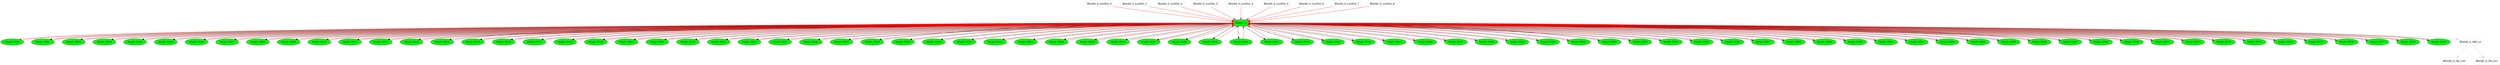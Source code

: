 digraph G {
graph [root="Demo",rankdir   = TB, nodesep           = 0.6, mindist     = 1.0, ranksep = 1.0, overlap = false]
node [style     = "filled", fillcolor = "white", color = "black"]
Block0_0[cpu="0", flags="0x0010a107", type="block", tperiod="100000000", pattern="AltDest0080", patentry="true", patexit="true", beamproc="undefined", bpentry="false", bpexit="false", qlo="true", qhi="false", qil="false", shape     = "rectangle", fillcolor = "green", penwidth=2, color = "darkorange3", penwidth=2, color = "purple"];
Msg0_0000[cpu="0", flags="0x00000102", type="tmsg", toffs="0", pattern="AltDest0080", patentry="false", patexit="false", beamproc="undefined", bpentry="false", bpexit="false", fid="1", gid="0", evtno="0", beamin="0", bpcstart="0", sid="0", bpid="0", reqnobeam="0", vacc="0", id="0x1000000000000000", par="0x0000000000000000", tef="0", shape     = "oval", fillcolor = "green"];
Msg0_0001[cpu="0", flags="0x00000102", type="tmsg", toffs="1250000", pattern="AltDest0080", patentry="false", patexit="false", beamproc="undefined", bpentry="false", bpexit="false", fid="1", gid="0", evtno="1", beamin="0", bpcstart="0", sid="0", bpid="0", reqnobeam="0", vacc="0", id="0x1000001000000000", par="0x0000000000000001", tef="0", shape     = "oval", fillcolor = "green"];
Msg0_0002[cpu="0", flags="0x00000102", type="tmsg", toffs="2500000", pattern="AltDest0080", patentry="false", patexit="false", beamproc="undefined", bpentry="false", bpexit="false", fid="1", gid="0", evtno="2", beamin="0", bpcstart="0", sid="0", bpid="0", reqnobeam="0", vacc="0", id="0x1000002000000000", par="0x0000000000000002", tef="0", shape     = "oval", fillcolor = "green"];
Msg0_0003[cpu="0", flags="0x00000102", type="tmsg", toffs="3750000", pattern="AltDest0080", patentry="false", patexit="false", beamproc="undefined", bpentry="false", bpexit="false", fid="1", gid="0", evtno="3", beamin="0", bpcstart="0", sid="0", bpid="0", reqnobeam="0", vacc="0", id="0x1000003000000000", par="0x0000000000000003", tef="0", shape     = "oval", fillcolor = "green"];
Msg0_0004[cpu="0", flags="0x00000102", type="tmsg", toffs="5000000", pattern="AltDest0080", patentry="false", patexit="false", beamproc="undefined", bpentry="false", bpexit="false", fid="1", gid="0", evtno="4", beamin="0", bpcstart="0", sid="0", bpid="0", reqnobeam="0", vacc="0", id="0x1000004000000000", par="0x0000000000000004", tef="0", shape     = "oval", fillcolor = "green"];
Msg0_0005[cpu="0", flags="0x00000102", type="tmsg", toffs="6250000", pattern="AltDest0080", patentry="false", patexit="false", beamproc="undefined", bpentry="false", bpexit="false", fid="1", gid="0", evtno="5", beamin="0", bpcstart="0", sid="0", bpid="0", reqnobeam="0", vacc="0", id="0x1000005000000000", par="0x0000000000000005", tef="0", shape     = "oval", fillcolor = "green"];
Msg0_0006[cpu="0", flags="0x00000102", type="tmsg", toffs="7500000", pattern="AltDest0080", patentry="false", patexit="false", beamproc="undefined", bpentry="false", bpexit="false", fid="1", gid="0", evtno="6", beamin="0", bpcstart="0", sid="0", bpid="0", reqnobeam="0", vacc="0", id="0x1000006000000000", par="0x0000000000000006", tef="0", shape     = "oval", fillcolor = "green"];
Msg0_0007[cpu="0", flags="0x00000102", type="tmsg", toffs="8750000", pattern="AltDest0080", patentry="false", patexit="false", beamproc="undefined", bpentry="false", bpexit="false", fid="1", gid="0", evtno="7", beamin="0", bpcstart="0", sid="0", bpid="0", reqnobeam="0", vacc="0", id="0x1000007000000000", par="0x0000000000000007", tef="0", shape     = "oval", fillcolor = "green"];
Msg0_0008[cpu="0", flags="0x00000102", type="tmsg", toffs="10000000", pattern="AltDest0080", patentry="false", patexit="false", beamproc="undefined", bpentry="false", bpexit="false", fid="1", gid="0", evtno="8", beamin="0", bpcstart="0", sid="0", bpid="0", reqnobeam="0", vacc="0", id="0x1000008000000000", par="0x0000000000000008", tef="0", shape     = "oval", fillcolor = "green"];
Msg0_0009[cpu="0", flags="0x00000102", type="tmsg", toffs="11250000", pattern="AltDest0080", patentry="false", patexit="false", beamproc="undefined", bpentry="false", bpexit="false", fid="1", gid="0", evtno="9", beamin="0", bpcstart="0", sid="0", bpid="0", reqnobeam="0", vacc="0", id="0x1000009000000000", par="0x0000000000000009", tef="0", shape     = "oval", fillcolor = "green"];
Msg0_0010[cpu="0", flags="0x00000102", type="tmsg", toffs="12500000", pattern="AltDest0080", patentry="false", patexit="false", beamproc="undefined", bpentry="false", bpexit="false", fid="1", gid="0", evtno="10", beamin="0", bpcstart="0", sid="0", bpid="0", reqnobeam="0", vacc="0", id="0x100000a000000000", par="0x000000000000000a", tef="0", shape     = "oval", fillcolor = "green"];
Msg0_0011[cpu="0", flags="0x00000102", type="tmsg", toffs="13750000", pattern="AltDest0080", patentry="false", patexit="false", beamproc="undefined", bpentry="false", bpexit="false", fid="1", gid="0", evtno="11", beamin="0", bpcstart="0", sid="0", bpid="0", reqnobeam="0", vacc="0", id="0x100000b000000000", par="0x000000000000000b", tef="0", shape     = "oval", fillcolor = "green"];
Msg0_0012[cpu="0", flags="0x00000102", type="tmsg", toffs="15000000", pattern="AltDest0080", patentry="false", patexit="false", beamproc="undefined", bpentry="false", bpexit="false", fid="1", gid="0", evtno="12", beamin="0", bpcstart="0", sid="0", bpid="0", reqnobeam="0", vacc="0", id="0x100000c000000000", par="0x000000000000000c", tef="0", shape     = "oval", fillcolor = "green"];
Msg0_0013[cpu="0", flags="0x00000102", type="tmsg", toffs="16250000", pattern="AltDest0080", patentry="false", patexit="false", beamproc="undefined", bpentry="false", bpexit="false", fid="1", gid="0", evtno="13", beamin="0", bpcstart="0", sid="0", bpid="0", reqnobeam="0", vacc="0", id="0x100000d000000000", par="0x000000000000000d", tef="0", shape     = "oval", fillcolor = "green"];
Msg0_0014[cpu="0", flags="0x00000102", type="tmsg", toffs="17500000", pattern="AltDest0080", patentry="false", patexit="false", beamproc="undefined", bpentry="false", bpexit="false", fid="1", gid="0", evtno="14", beamin="0", bpcstart="0", sid="0", bpid="0", reqnobeam="0", vacc="0", id="0x100000e000000000", par="0x000000000000000e", tef="0", shape     = "oval", fillcolor = "green"];
Msg0_0015[cpu="0", flags="0x00000102", type="tmsg", toffs="18750000", pattern="AltDest0080", patentry="false", patexit="false", beamproc="undefined", bpentry="false", bpexit="false", fid="1", gid="0", evtno="15", beamin="0", bpcstart="0", sid="0", bpid="0", reqnobeam="0", vacc="0", id="0x100000f000000000", par="0x000000000000000f", tef="0", shape     = "oval", fillcolor = "green"];
Msg0_0016[cpu="0", flags="0x00000102", type="tmsg", toffs="20000000", pattern="AltDest0080", patentry="false", patexit="false", beamproc="undefined", bpentry="false", bpexit="false", fid="1", gid="0", evtno="16", beamin="0", bpcstart="0", sid="0", bpid="0", reqnobeam="0", vacc="0", id="0x1000010000000000", par="0x0000000000000010", tef="0", shape     = "oval", fillcolor = "green"];
Msg0_0017[cpu="0", flags="0x00000102", type="tmsg", toffs="21250000", pattern="AltDest0080", patentry="false", patexit="false", beamproc="undefined", bpentry="false", bpexit="false", fid="1", gid="0", evtno="17", beamin="0", bpcstart="0", sid="0", bpid="0", reqnobeam="0", vacc="0", id="0x1000011000000000", par="0x0000000000000011", tef="0", shape     = "oval", fillcolor = "green"];
Msg0_0018[cpu="0", flags="0x00000102", type="tmsg", toffs="22500000", pattern="AltDest0080", patentry="false", patexit="false", beamproc="undefined", bpentry="false", bpexit="false", fid="1", gid="0", evtno="18", beamin="0", bpcstart="0", sid="0", bpid="0", reqnobeam="0", vacc="0", id="0x1000012000000000", par="0x0000000000000012", tef="0", shape     = "oval", fillcolor = "green"];
Msg0_0019[cpu="0", flags="0x00000102", type="tmsg", toffs="23750000", pattern="AltDest0080", patentry="false", patexit="false", beamproc="undefined", bpentry="false", bpexit="false", fid="1", gid="0", evtno="19", beamin="0", bpcstart="0", sid="0", bpid="0", reqnobeam="0", vacc="0", id="0x1000013000000000", par="0x0000000000000013", tef="0", shape     = "oval", fillcolor = "green"];
Msg0_0020[cpu="0", flags="0x00000102", type="tmsg", toffs="25000000", pattern="AltDest0080", patentry="false", patexit="false", beamproc="undefined", bpentry="false", bpexit="false", fid="1", gid="0", evtno="20", beamin="0", bpcstart="0", sid="0", bpid="0", reqnobeam="0", vacc="0", id="0x1000014000000000", par="0x0000000000000014", tef="0", shape     = "oval", fillcolor = "green"];
Msg0_0021[cpu="0", flags="0x00000102", type="tmsg", toffs="26250000", pattern="AltDest0080", patentry="false", patexit="false", beamproc="undefined", bpentry="false", bpexit="false", fid="1", gid="0", evtno="21", beamin="0", bpcstart="0", sid="0", bpid="0", reqnobeam="0", vacc="0", id="0x1000015000000000", par="0x0000000000000015", tef="0", shape     = "oval", fillcolor = "green"];
Msg0_0022[cpu="0", flags="0x00000102", type="tmsg", toffs="27500000", pattern="AltDest0080", patentry="false", patexit="false", beamproc="undefined", bpentry="false", bpexit="false", fid="1", gid="0", evtno="22", beamin="0", bpcstart="0", sid="0", bpid="0", reqnobeam="0", vacc="0", id="0x1000016000000000", par="0x0000000000000016", tef="0", shape     = "oval", fillcolor = "green"];
Msg0_0023[cpu="0", flags="0x00000102", type="tmsg", toffs="28750000", pattern="AltDest0080", patentry="false", patexit="false", beamproc="undefined", bpentry="false", bpexit="false", fid="1", gid="0", evtno="23", beamin="0", bpcstart="0", sid="0", bpid="0", reqnobeam="0", vacc="0", id="0x1000017000000000", par="0x0000000000000017", tef="0", shape     = "oval", fillcolor = "green"];
Msg0_0024[cpu="0", flags="0x00000102", type="tmsg", toffs="30000000", pattern="AltDest0080", patentry="false", patexit="false", beamproc="undefined", bpentry="false", bpexit="false", fid="1", gid="0", evtno="24", beamin="0", bpcstart="0", sid="0", bpid="0", reqnobeam="0", vacc="0", id="0x1000018000000000", par="0x0000000000000018", tef="0", shape     = "oval", fillcolor = "green"];
Msg0_0025[cpu="0", flags="0x00000102", type="tmsg", toffs="31250000", pattern="AltDest0080", patentry="false", patexit="false", beamproc="undefined", bpentry="false", bpexit="false", fid="1", gid="0", evtno="25", beamin="0", bpcstart="0", sid="0", bpid="0", reqnobeam="0", vacc="0", id="0x1000019000000000", par="0x0000000000000019", tef="0", shape     = "oval", fillcolor = "green"];
Msg0_0026[cpu="0", flags="0x00000102", type="tmsg", toffs="32500000", pattern="AltDest0080", patentry="false", patexit="false", beamproc="undefined", bpentry="false", bpexit="false", fid="1", gid="0", evtno="26", beamin="0", bpcstart="0", sid="0", bpid="0", reqnobeam="0", vacc="0", id="0x100001a000000000", par="0x000000000000001a", tef="0", shape     = "oval", fillcolor = "green"];
Msg0_0027[cpu="0", flags="0x00000102", type="tmsg", toffs="33750000", pattern="AltDest0080", patentry="false", patexit="false", beamproc="undefined", bpentry="false", bpexit="false", fid="1", gid="0", evtno="27", beamin="0", bpcstart="0", sid="0", bpid="0", reqnobeam="0", vacc="0", id="0x100001b000000000", par="0x000000000000001b", tef="0", shape     = "oval", fillcolor = "green"];
Msg0_0028[cpu="0", flags="0x00000102", type="tmsg", toffs="35000000", pattern="AltDest0080", patentry="false", patexit="false", beamproc="undefined", bpentry="false", bpexit="false", fid="1", gid="0", evtno="28", beamin="0", bpcstart="0", sid="0", bpid="0", reqnobeam="0", vacc="0", id="0x100001c000000000", par="0x000000000000001c", tef="0", shape     = "oval", fillcolor = "green"];
Msg0_0029[cpu="0", flags="0x00000102", type="tmsg", toffs="36250000", pattern="AltDest0080", patentry="false", patexit="false", beamproc="undefined", bpentry="false", bpexit="false", fid="1", gid="0", evtno="29", beamin="0", bpcstart="0", sid="0", bpid="0", reqnobeam="0", vacc="0", id="0x100001d000000000", par="0x000000000000001d", tef="0", shape     = "oval", fillcolor = "green"];
Msg0_0030[cpu="0", flags="0x00000102", type="tmsg", toffs="37500000", pattern="AltDest0080", patentry="false", patexit="false", beamproc="undefined", bpentry="false", bpexit="false", fid="1", gid="0", evtno="30", beamin="0", bpcstart="0", sid="0", bpid="0", reqnobeam="0", vacc="0", id="0x100001e000000000", par="0x000000000000001e", tef="0", shape     = "oval", fillcolor = "green"];
Msg0_0031[cpu="0", flags="0x00000102", type="tmsg", toffs="38750000", pattern="AltDest0080", patentry="false", patexit="false", beamproc="undefined", bpentry="false", bpexit="false", fid="1", gid="0", evtno="31", beamin="0", bpcstart="0", sid="0", bpid="0", reqnobeam="0", vacc="0", id="0x100001f000000000", par="0x000000000000001f", tef="0", shape     = "oval", fillcolor = "green"];
Msg0_0032[cpu="0", flags="0x00000102", type="tmsg", toffs="40000000", pattern="AltDest0080", patentry="false", patexit="false", beamproc="undefined", bpentry="false", bpexit="false", fid="1", gid="0", evtno="32", beamin="0", bpcstart="0", sid="0", bpid="0", reqnobeam="0", vacc="0", id="0x1000020000000000", par="0x0000000000000020", tef="0", shape     = "oval", fillcolor = "green"];
Msg0_0033[cpu="0", flags="0x00000102", type="tmsg", toffs="41250000", pattern="AltDest0080", patentry="false", patexit="false", beamproc="undefined", bpentry="false", bpexit="false", fid="1", gid="0", evtno="33", beamin="0", bpcstart="0", sid="0", bpid="0", reqnobeam="0", vacc="0", id="0x1000021000000000", par="0x0000000000000021", tef="0", shape     = "oval", fillcolor = "green"];
Msg0_0034[cpu="0", flags="0x00000102", type="tmsg", toffs="42500000", pattern="AltDest0080", patentry="false", patexit="false", beamproc="undefined", bpentry="false", bpexit="false", fid="1", gid="0", evtno="34", beamin="0", bpcstart="0", sid="0", bpid="0", reqnobeam="0", vacc="0", id="0x1000022000000000", par="0x0000000000000022", tef="0", shape     = "oval", fillcolor = "green"];
Msg0_0035[cpu="0", flags="0x00000102", type="tmsg", toffs="43750000", pattern="AltDest0080", patentry="false", patexit="false", beamproc="undefined", bpentry="false", bpexit="false", fid="1", gid="0", evtno="35", beamin="0", bpcstart="0", sid="0", bpid="0", reqnobeam="0", vacc="0", id="0x1000023000000000", par="0x0000000000000023", tef="0", shape     = "oval", fillcolor = "green"];
Msg0_0036[cpu="0", flags="0x00000102", type="tmsg", toffs="45000000", pattern="AltDest0080", patentry="false", patexit="false", beamproc="undefined", bpentry="false", bpexit="false", fid="1", gid="0", evtno="36", beamin="0", bpcstart="0", sid="0", bpid="0", reqnobeam="0", vacc="0", id="0x1000024000000000", par="0x0000000000000024", tef="0", shape     = "oval", fillcolor = "green"];
Msg0_0037[cpu="0", flags="0x00000102", type="tmsg", toffs="46250000", pattern="AltDest0080", patentry="false", patexit="false", beamproc="undefined", bpentry="false", bpexit="false", fid="1", gid="0", evtno="37", beamin="0", bpcstart="0", sid="0", bpid="0", reqnobeam="0", vacc="0", id="0x1000025000000000", par="0x0000000000000025", tef="0", shape     = "oval", fillcolor = "green"];
Msg0_0038[cpu="0", flags="0x00000102", type="tmsg", toffs="47500000", pattern="AltDest0080", patentry="false", patexit="false", beamproc="undefined", bpentry="false", bpexit="false", fid="1", gid="0", evtno="38", beamin="0", bpcstart="0", sid="0", bpid="0", reqnobeam="0", vacc="0", id="0x1000026000000000", par="0x0000000000000026", tef="0", shape     = "oval", fillcolor = "green"];
Msg0_0039[cpu="0", flags="0x00000102", type="tmsg", toffs="48750000", pattern="AltDest0080", patentry="false", patexit="false", beamproc="undefined", bpentry="false", bpexit="false", fid="1", gid="0", evtno="39", beamin="0", bpcstart="0", sid="0", bpid="0", reqnobeam="0", vacc="0", id="0x1000027000000000", par="0x0000000000000027", tef="0", shape     = "oval", fillcolor = "green"];
Msg0_0040[cpu="0", flags="0x00000102", type="tmsg", toffs="50000000", pattern="AltDest0080", patentry="false", patexit="false", beamproc="undefined", bpentry="false", bpexit="false", fid="1", gid="0", evtno="40", beamin="0", bpcstart="0", sid="0", bpid="0", reqnobeam="0", vacc="0", id="0x1000028000000000", par="0x0000000000000028", tef="0", shape     = "oval", fillcolor = "green"];
Msg0_0041[cpu="0", flags="0x00000102", type="tmsg", toffs="51250000", pattern="AltDest0080", patentry="false", patexit="false", beamproc="undefined", bpentry="false", bpexit="false", fid="1", gid="0", evtno="41", beamin="0", bpcstart="0", sid="0", bpid="0", reqnobeam="0", vacc="0", id="0x1000029000000000", par="0x0000000000000029", tef="0", shape     = "oval", fillcolor = "green"];
Msg0_0042[cpu="0", flags="0x00000102", type="tmsg", toffs="52500000", pattern="AltDest0080", patentry="false", patexit="false", beamproc="undefined", bpentry="false", bpexit="false", fid="1", gid="0", evtno="42", beamin="0", bpcstart="0", sid="0", bpid="0", reqnobeam="0", vacc="0", id="0x100002a000000000", par="0x000000000000002a", tef="0", shape     = "oval", fillcolor = "green"];
Msg0_0043[cpu="0", flags="0x00000102", type="tmsg", toffs="53750000", pattern="AltDest0080", patentry="false", patexit="false", beamproc="undefined", bpentry="false", bpexit="false", fid="1", gid="0", evtno="43", beamin="0", bpcstart="0", sid="0", bpid="0", reqnobeam="0", vacc="0", id="0x100002b000000000", par="0x000000000000002b", tef="0", shape     = "oval", fillcolor = "green"];
Msg0_0044[cpu="0", flags="0x00000102", type="tmsg", toffs="55000000", pattern="AltDest0080", patentry="false", patexit="false", beamproc="undefined", bpentry="false", bpexit="false", fid="1", gid="0", evtno="44", beamin="0", bpcstart="0", sid="0", bpid="0", reqnobeam="0", vacc="0", id="0x100002c000000000", par="0x000000000000002c", tef="0", shape     = "oval", fillcolor = "green"];
Msg0_0045[cpu="0", flags="0x00000102", type="tmsg", toffs="56250000", pattern="AltDest0080", patentry="false", patexit="false", beamproc="undefined", bpentry="false", bpexit="false", fid="1", gid="0", evtno="45", beamin="0", bpcstart="0", sid="0", bpid="0", reqnobeam="0", vacc="0", id="0x100002d000000000", par="0x000000000000002d", tef="0", shape     = "oval", fillcolor = "green"];
Msg0_0046[cpu="0", flags="0x00000102", type="tmsg", toffs="57500000", pattern="AltDest0080", patentry="false", patexit="false", beamproc="undefined", bpentry="false", bpexit="false", fid="1", gid="0", evtno="46", beamin="0", bpcstart="0", sid="0", bpid="0", reqnobeam="0", vacc="0", id="0x100002e000000000", par="0x000000000000002e", tef="0", shape     = "oval", fillcolor = "green"];
Msg0_0047[cpu="0", flags="0x00000102", type="tmsg", toffs="58750000", pattern="AltDest0080", patentry="false", patexit="false", beamproc="undefined", bpentry="false", bpexit="false", fid="1", gid="0", evtno="47", beamin="0", bpcstart="0", sid="0", bpid="0", reqnobeam="0", vacc="0", id="0x100002f000000000", par="0x000000000000002f", tef="0", shape     = "oval", fillcolor = "green"];
Msg0_0048[cpu="0", flags="0x00000102", type="tmsg", toffs="60000000", pattern="AltDest0080", patentry="false", patexit="false", beamproc="undefined", bpentry="false", bpexit="false", fid="1", gid="0", evtno="48", beamin="0", bpcstart="0", sid="0", bpid="0", reqnobeam="0", vacc="0", id="0x1000030000000000", par="0x0000000000000030", tef="0", shape     = "oval", fillcolor = "green"];
Msg0_0049[cpu="0", flags="0x00000102", type="tmsg", toffs="61250000", pattern="AltDest0080", patentry="false", patexit="false", beamproc="undefined", bpentry="false", bpexit="false", fid="1", gid="0", evtno="49", beamin="0", bpcstart="0", sid="0", bpid="0", reqnobeam="0", vacc="0", id="0x1000031000000000", par="0x0000000000000031", tef="0", shape     = "oval", fillcolor = "green"];
Msg0_0050[cpu="0", flags="0x00000102", type="tmsg", toffs="62500000", pattern="AltDest0080", patentry="false", patexit="false", beamproc="undefined", bpentry="false", bpexit="false", fid="1", gid="0", evtno="50", beamin="0", bpcstart="0", sid="0", bpid="0", reqnobeam="0", vacc="0", id="0x1000032000000000", par="0x0000000000000032", tef="0", shape     = "oval", fillcolor = "green"];
Msg0_0051[cpu="0", flags="0x00000102", type="tmsg", toffs="63750000", pattern="AltDest0080", patentry="false", patexit="false", beamproc="undefined", bpentry="false", bpexit="false", fid="1", gid="0", evtno="51", beamin="0", bpcstart="0", sid="0", bpid="0", reqnobeam="0", vacc="0", id="0x1000033000000000", par="0x0000000000000033", tef="0", shape     = "oval", fillcolor = "green"];
Msg0_0052[cpu="0", flags="0x00000102", type="tmsg", toffs="65000000", pattern="AltDest0080", patentry="false", patexit="false", beamproc="undefined", bpentry="false", bpexit="false", fid="1", gid="0", evtno="52", beamin="0", bpcstart="0", sid="0", bpid="0", reqnobeam="0", vacc="0", id="0x1000034000000000", par="0x0000000000000034", tef="0", shape     = "oval", fillcolor = "green"];
Msg0_0053[cpu="0", flags="0x00000102", type="tmsg", toffs="66250000", pattern="AltDest0080", patentry="false", patexit="false", beamproc="undefined", bpentry="false", bpexit="false", fid="1", gid="0", evtno="53", beamin="0", bpcstart="0", sid="0", bpid="0", reqnobeam="0", vacc="0", id="0x1000035000000000", par="0x0000000000000035", tef="0", shape     = "oval", fillcolor = "green"];
Msg0_0054[cpu="0", flags="0x00000102", type="tmsg", toffs="67500000", pattern="AltDest0080", patentry="false", patexit="false", beamproc="undefined", bpentry="false", bpexit="false", fid="1", gid="0", evtno="54", beamin="0", bpcstart="0", sid="0", bpid="0", reqnobeam="0", vacc="0", id="0x1000036000000000", par="0x0000000000000036", tef="0", shape     = "oval", fillcolor = "green"];
Msg0_0055[cpu="0", flags="0x00000102", type="tmsg", toffs="68750000", pattern="AltDest0080", patentry="false", patexit="false", beamproc="undefined", bpentry="false", bpexit="false", fid="1", gid="0", evtno="55", beamin="0", bpcstart="0", sid="0", bpid="0", reqnobeam="0", vacc="0", id="0x1000037000000000", par="0x0000000000000037", tef="0", shape     = "oval", fillcolor = "green"];
Msg0_0056[cpu="0", flags="0x00000102", type="tmsg", toffs="70000000", pattern="AltDest0080", patentry="false", patexit="false", beamproc="undefined", bpentry="false", bpexit="false", fid="1", gid="0", evtno="56", beamin="0", bpcstart="0", sid="0", bpid="0", reqnobeam="0", vacc="0", id="0x1000038000000000", par="0x0000000000000038", tef="0", shape     = "oval", fillcolor = "green"];
Msg0_0057[cpu="0", flags="0x00000102", type="tmsg", toffs="71250000", pattern="AltDest0080", patentry="false", patexit="false", beamproc="undefined", bpentry="false", bpexit="false", fid="1", gid="0", evtno="57", beamin="0", bpcstart="0", sid="0", bpid="0", reqnobeam="0", vacc="0", id="0x1000039000000000", par="0x0000000000000039", tef="0", shape     = "oval", fillcolor = "green"];
Msg0_0058[cpu="0", flags="0x00000102", type="tmsg", toffs="72500000", pattern="AltDest0080", patentry="false", patexit="false", beamproc="undefined", bpentry="false", bpexit="false", fid="1", gid="0", evtno="58", beamin="0", bpcstart="0", sid="0", bpid="0", reqnobeam="0", vacc="0", id="0x100003a000000000", par="0x000000000000003a", tef="0", shape     = "oval", fillcolor = "green"];
Msg0_0059[cpu="0", flags="0x00000102", type="tmsg", toffs="73750000", pattern="AltDest0080", patentry="false", patexit="false", beamproc="undefined", bpentry="false", bpexit="false", fid="1", gid="0", evtno="59", beamin="0", bpcstart="0", sid="0", bpid="0", reqnobeam="0", vacc="0", id="0x100003b000000000", par="0x000000000000003b", tef="0", shape     = "oval", fillcolor = "green"];
Msg0_0060[cpu="0", flags="0x00000102", type="tmsg", toffs="75000000", pattern="AltDest0080", patentry="false", patexit="false", beamproc="undefined", bpentry="false", bpexit="false", fid="1", gid="0", evtno="60", beamin="0", bpcstart="0", sid="0", bpid="0", reqnobeam="0", vacc="0", id="0x100003c000000000", par="0x000000000000003c", tef="0", shape     = "oval", fillcolor = "green"];
Msg0_0061[cpu="0", flags="0x00000102", type="tmsg", toffs="76250000", pattern="AltDest0080", patentry="false", patexit="false", beamproc="undefined", bpentry="false", bpexit="false", fid="1", gid="0", evtno="61", beamin="0", bpcstart="0", sid="0", bpid="0", reqnobeam="0", vacc="0", id="0x100003d000000000", par="0x000000000000003d", tef="0", shape     = "oval", fillcolor = "green"];
Msg0_0062[cpu="0", flags="0x00000102", type="tmsg", toffs="77500000", pattern="AltDest0080", patentry="false", patexit="false", beamproc="undefined", bpentry="false", bpexit="false", fid="1", gid="0", evtno="62", beamin="0", bpcstart="0", sid="0", bpid="0", reqnobeam="0", vacc="0", id="0x100003e000000000", par="0x000000000000003e", tef="0", shape     = "oval", fillcolor = "green"];
Msg0_0063[cpu="0", flags="0x00000102", type="tmsg", toffs="78750000", pattern="AltDest0080", patentry="false", patexit="false", beamproc="undefined", bpentry="false", bpexit="false", fid="1", gid="0", evtno="63", beamin="0", bpcstart="0", sid="0", bpid="0", reqnobeam="0", vacc="0", id="0x100003f000000000", par="0x000000000000003f", tef="0", shape     = "oval", fillcolor = "green"];
Msg0_0064[cpu="0", flags="0x00000102", type="tmsg", toffs="80000000", pattern="AltDest0080", patentry="false", patexit="false", beamproc="undefined", bpentry="false", bpexit="false", fid="1", gid="0", evtno="64", beamin="0", bpcstart="0", sid="0", bpid="0", reqnobeam="0", vacc="0", id="0x1000040000000000", par="0x0000000000000040", tef="0", shape     = "oval", fillcolor = "green"];
Msg0_0065[cpu="0", flags="0x00000102", type="tmsg", toffs="81250000", pattern="AltDest0080", patentry="false", patexit="false", beamproc="undefined", bpentry="false", bpexit="false", fid="1", gid="0", evtno="65", beamin="0", bpcstart="0", sid="0", bpid="0", reqnobeam="0", vacc="0", id="0x1000041000000000", par="0x0000000000000041", tef="0", shape     = "oval", fillcolor = "green"];
Msg0_0066[cpu="0", flags="0x00000102", type="tmsg", toffs="82500000", pattern="AltDest0080", patentry="false", patexit="false", beamproc="undefined", bpentry="false", bpexit="false", fid="1", gid="0", evtno="66", beamin="0", bpcstart="0", sid="0", bpid="0", reqnobeam="0", vacc="0", id="0x1000042000000000", par="0x0000000000000042", tef="0", shape     = "oval", fillcolor = "green"];
Msg0_0067[cpu="0", flags="0x00000102", type="tmsg", toffs="83750000", pattern="AltDest0080", patentry="false", patexit="false", beamproc="undefined", bpentry="false", bpexit="false", fid="1", gid="0", evtno="67", beamin="0", bpcstart="0", sid="0", bpid="0", reqnobeam="0", vacc="0", id="0x1000043000000000", par="0x0000000000000043", tef="0", shape     = "oval", fillcolor = "green"];
Msg0_0068[cpu="0", flags="0x00000102", type="tmsg", toffs="85000000", pattern="AltDest0080", patentry="false", patexit="false", beamproc="undefined", bpentry="false", bpexit="false", fid="1", gid="0", evtno="68", beamin="0", bpcstart="0", sid="0", bpid="0", reqnobeam="0", vacc="0", id="0x1000044000000000", par="0x0000000000000044", tef="0", shape     = "oval", fillcolor = "green"];
Msg0_0069[cpu="0", flags="0x00000102", type="tmsg", toffs="86250000", pattern="AltDest0080", patentry="false", patexit="false", beamproc="undefined", bpentry="false", bpexit="false", fid="1", gid="0", evtno="69", beamin="0", bpcstart="0", sid="0", bpid="0", reqnobeam="0", vacc="0", id="0x1000045000000000", par="0x0000000000000045", tef="0", shape     = "oval", fillcolor = "green"];
Msg0_0070[cpu="0", flags="0x00000102", type="tmsg", toffs="87500000", pattern="AltDest0080", patentry="false", patexit="false", beamproc="undefined", bpentry="false", bpexit="false", fid="1", gid="0", evtno="70", beamin="0", bpcstart="0", sid="0", bpid="0", reqnobeam="0", vacc="0", id="0x1000046000000000", par="0x0000000000000046", tef="0", shape     = "oval", fillcolor = "green"];
Msg0_0071[cpu="0", flags="0x00000102", type="tmsg", toffs="88750000", pattern="AltDest0080", patentry="false", patexit="false", beamproc="undefined", bpentry="false", bpexit="false", fid="1", gid="0", evtno="71", beamin="0", bpcstart="0", sid="0", bpid="0", reqnobeam="0", vacc="0", id="0x1000047000000000", par="0x0000000000000047", tef="0", shape     = "oval", fillcolor = "green"];
Msg0_0072[cpu="0", flags="0x00000102", type="tmsg", toffs="90000000", pattern="AltDest0080", patentry="false", patexit="false", beamproc="undefined", bpentry="false", bpexit="false", fid="1", gid="0", evtno="72", beamin="0", bpcstart="0", sid="0", bpid="0", reqnobeam="0", vacc="0", id="0x1000048000000000", par="0x0000000000000048", tef="0", shape     = "oval", fillcolor = "green"];
Msg0_0073[cpu="0", flags="0x00000102", type="tmsg", toffs="91250000", pattern="AltDest0080", patentry="false", patexit="false", beamproc="undefined", bpentry="false", bpexit="false", fid="1", gid="0", evtno="73", beamin="0", bpcstart="0", sid="0", bpid="0", reqnobeam="0", vacc="0", id="0x1000049000000000", par="0x0000000000000049", tef="0", shape     = "oval", fillcolor = "green"];
Msg0_0074[cpu="0", flags="0x00000102", type="tmsg", toffs="92500000", pattern="AltDest0080", patentry="false", patexit="false", beamproc="undefined", bpentry="false", bpexit="false", fid="1", gid="0", evtno="74", beamin="0", bpcstart="0", sid="0", bpid="0", reqnobeam="0", vacc="0", id="0x100004a000000000", par="0x000000000000004a", tef="0", shape     = "oval", fillcolor = "green"];
Msg0_0075[cpu="0", flags="0x00000102", type="tmsg", toffs="93750000", pattern="AltDest0080", patentry="false", patexit="false", beamproc="undefined", bpentry="false", bpexit="false", fid="1", gid="0", evtno="75", beamin="0", bpcstart="0", sid="0", bpid="0", reqnobeam="0", vacc="0", id="0x100004b000000000", par="0x000000000000004b", tef="0", shape     = "oval", fillcolor = "green"];
Msg0_0076[cpu="0", flags="0x00000102", type="tmsg", toffs="95000000", pattern="AltDest0080", patentry="false", patexit="false", beamproc="undefined", bpentry="false", bpexit="false", fid="1", gid="0", evtno="76", beamin="0", bpcstart="0", sid="0", bpid="0", reqnobeam="0", vacc="0", id="0x100004c000000000", par="0x000000000000004c", tef="0", shape     = "oval", fillcolor = "green"];
Msg0_0077[cpu="0", flags="0x00000102", type="tmsg", toffs="96250000", pattern="AltDest0080", patentry="false", patexit="false", beamproc="undefined", bpentry="false", bpexit="false", fid="1", gid="0", evtno="77", beamin="0", bpcstart="0", sid="0", bpid="0", reqnobeam="0", vacc="0", id="0x100004d000000000", par="0x000000000000004d", tef="0", shape     = "oval", fillcolor = "green"];
Msg0_0078[cpu="0", flags="0x00000102", type="tmsg", toffs="97500000", pattern="AltDest0080", patentry="false", patexit="false", beamproc="undefined", bpentry="false", bpexit="false", fid="1", gid="0", evtno="78", beamin="0", bpcstart="0", sid="0", bpid="0", reqnobeam="0", vacc="0", id="0x100004e000000000", par="0x000000000000004e", tef="0", shape     = "oval", fillcolor = "green"];
Msg0_0079[cpu="0", flags="0x00000102", type="tmsg", toffs="98750000", pattern="AltDest0080", patentry="false", patexit="false", beamproc="undefined", bpentry="false", bpexit="false", fid="1", gid="0", evtno="79", beamin="0", bpcstart="0", sid="0", bpid="0", reqnobeam="0", vacc="0", id="0x100004f000000000", par="0x000000000000004f", tef="0", shape     = "oval", fillcolor = "green"];
Block0_0_QBl_Lo[cpu="0", flags="0x00000009", type="qinfo", shape = "rectangle", color = "gray", style = "dashed, filled"];
Block0_0_Qb_Lo0[cpu="0", flags="0x0000000a", type="qbuf", shape = "rectangle", color = "gray", style = "dashed, filled"];
Block0_0_Qb_Lo1[cpu="0", flags="0x0000000a", type="qbuf", shape = "rectangle", color = "gray", style = "dashed, filled"];
Block0_0_ListDst_0[cpu="0", flags="0x0000000c", type="listdst", shape = "rectangle", color = "gray", style = "dashed, filled"];
Block0_0_ListDst_1[cpu="0", flags="0x0000000c", type="listdst", shape = "rectangle", color = "gray", style = "dashed, filled"];
Block0_0_ListDst_2[cpu="0", flags="0x0000000c", type="listdst", shape = "rectangle", color = "gray", style = "dashed, filled"];
Block0_0_ListDst_3[cpu="0", flags="0x0000000c", type="listdst", shape = "rectangle", color = "gray", style = "dashed, filled"];
Block0_0_ListDst_4[cpu="0", flags="0x0000000c", type="listdst", shape = "rectangle", color = "gray", style = "dashed, filled"];
Block0_0_ListDst_5[cpu="0", flags="0x0000000c", type="listdst", shape = "rectangle", color = "gray", style = "dashed, filled"];
Block0_0_ListDst_6[cpu="0", flags="0x0000000c", type="listdst", shape = "rectangle", color = "gray", style = "dashed, filled"];
Block0_0_ListDst_7[cpu="0", flags="0x0000000c", type="listdst", shape = "rectangle", color = "gray", style = "dashed, filled"];
Block0_0_ListDst_8[cpu="0", flags="0x0000000c", type="listdst", shape = "rectangle", color = "gray", style = "dashed, filled"];
Msg0_0043->Block0_0 [type="defdst", color = "red"];
Msg0_0042->Block0_0 [type="defdst", color = "red"];
Msg0_0040->Block0_0 [type="defdst", color = "red"];
Msg0_0054->Block0_0 [type="defdst", color = "red"];
Msg0_0039->Block0_0 [type="defdst", color = "red"];
Msg0_0057->Block0_0 [type="defdst", color = "red"];
Msg0_0038->Block0_0 [type="defdst", color = "red"];
Msg0_0019->Block0_0 [type="defdst", color = "red"];
Msg0_0037->Block0_0 [type="defdst", color = "red"];
Msg0_0018->Block0_0 [type="defdst", color = "red"];
Msg0_0020->Block0_0 [type="defdst", color = "red"];
Msg0_0036->Block0_0 [type="defdst", color = "red"];
Msg0_0021->Block0_0 [type="defdst", color = "red"];
Msg0_0035->Block0_0 [type="defdst", color = "red"];
Msg0_0032->Block0_0 [type="defdst", color = "red"];
Msg0_0031->Block0_0 [type="defdst", color = "red"];
Msg0_0029->Block0_0 [type="defdst", color = "red"];
Msg0_0052->Block0_0 [type="defdst", color = "red"];
Msg0_0033->Block0_0 [type="defdst", color = "red"];
Msg0_0027->Block0_0 [type="defdst", color = "red"];
Msg0_0046->Block0_0 [type="defdst", color = "red"];
Msg0_0058->Block0_0 [type="defdst", color = "red"];
Msg0_0026->Block0_0 [type="defdst", color = "red"];
Msg0_0003->Block0_0 [type="defdst", color = "red"];
Msg0_0041->Block0_0 [type="defdst", color = "red"];
Msg0_0059->Block0_0 [type="defdst", color = "red"];
Msg0_0025->Block0_0 [type="defdst", color = "red"];
Msg0_0024->Block0_0 [type="defdst", color = "red"];
Msg0_0030->Block0_0 [type="defdst", color = "red"];
Msg0_0023->Block0_0 [type="defdst", color = "red"];
Msg0_0034->Block0_0 [type="defdst", color = "red"];
Msg0_0022->Block0_0 [type="defdst", color = "red"];
Msg0_0007->Block0_0 [type="defdst", color = "red"];
Msg0_0015->Block0_0 [type="defdst", color = "red"];
Block0_0->Msg0_0000 [type="defdst", color = "red"];
Block0_0->Block0_0_QBl_Lo [type="priolo", color = "gray"];
Msg0_0013->Block0_0 [type="defdst", color = "red"];
Msg0_0012->Block0_0 [type="defdst", color = "red"];
Msg0_0011->Block0_0 [type="defdst", color = "red"];
Msg0_0010->Block0_0 [type="defdst", color = "red"];
Msg0_0077->Block0_0 [type="defdst", color = "red"];
Msg0_0067->Block0_0 [type="defdst", color = "red"];
Msg0_0009->Block0_0 [type="defdst", color = "red"];
Msg0_0044->Block0_0 [type="defdst", color = "red"];
Msg0_0070->Block0_0 [type="defdst", color = "red"];
Msg0_0066->Block0_0 [type="defdst", color = "red"];
Msg0_0008->Block0_0 [type="defdst", color = "red"];
Msg0_0047->Block0_0 [type="defdst", color = "red"];
Msg0_0005->Block0_0 [type="defdst", color = "red"];
Msg0_0017->Block0_0 [type="defdst", color = "red"];
Msg0_0048->Block0_0 [type="defdst", color = "red"];
Msg0_0050->Block0_0 [type="defdst", color = "red"];
Msg0_0006->Block0_0 [type="defdst", color = "red"];
Msg0_0004->Block0_0 [type="defdst", color = "red"];
Msg0_0014->Block0_0 [type="defdst", color = "red"];
Msg0_0051->Block0_0 [type="defdst", color = "red"];
Msg0_0002->Block0_0 [type="defdst", color = "red"];
Msg0_0016->Block0_0 [type="defdst", color = "red"];
Msg0_0053->Block0_0 [type="defdst", color = "red"];
Msg0_0049->Block0_0 [type="defdst", color = "red"];
Msg0_0001->Block0_0 [type="defdst", color = "red"];
Msg0_0000->Block0_0 [type="defdst", color = "red"];
Msg0_0028->Block0_0 [type="defdst", color = "red"];
Msg0_0045->Block0_0 [type="defdst", color = "red"];
Msg0_0055->Block0_0 [type="defdst", color = "red"];
Msg0_0056->Block0_0 [type="defdst", color = "red"];
Msg0_0060->Block0_0 [type="defdst", color = "red"];
Msg0_0061->Block0_0 [type="defdst", color = "red"];
Msg0_0062->Block0_0 [type="defdst", color = "red"];
Msg0_0063->Block0_0 [type="defdst", color = "red"];
Msg0_0064->Block0_0 [type="defdst", color = "red"];
Msg0_0065->Block0_0 [type="defdst", color = "red"];
Msg0_0076->Block0_0 [type="defdst", color = "red"];
Msg0_0068->Block0_0 [type="defdst", color = "red"];
Msg0_0069->Block0_0 [type="defdst", color = "red"];
Msg0_0071->Block0_0 [type="defdst", color = "red"];
Msg0_0072->Block0_0 [type="defdst", color = "red"];
Msg0_0073->Block0_0 [type="defdst", color = "red"];
Msg0_0074->Block0_0 [type="defdst", color = "red"];
Msg0_0075->Block0_0 [type="defdst", color = "red"];
Msg0_0078->Block0_0 [type="defdst", color = "red"];
Msg0_0079->Block0_0 [type="defdst", color = "red"];
Block0_0_ListDst_3->Block0_0 [type="defdst", color = "red"];
Block0_0->Msg0_0028 [type="altdst", color = "black"];
Block0_0->Msg0_0029 [type="altdst", color = "black"];
Block0_0->Msg0_0030 [type="altdst", color = "black"];
Block0_0->Msg0_0031 [type="altdst", color = "black"];
Block0_0->Msg0_0032 [type="altdst", color = "black"];
Block0_0->Msg0_0033 [type="altdst", color = "black"];
Block0_0->Msg0_0034 [type="altdst", color = "black"];
Block0_0->Msg0_0035 [type="altdst", color = "black"];
Block0_0->Msg0_0036 [type="altdst", color = "black"];
Block0_0_ListDst_2->Block0_0 [type="defdst", color = "red"];
Block0_0->Msg0_0019 [type="altdst", color = "black"];
Block0_0->Msg0_0020 [type="altdst", color = "black"];
Block0_0->Msg0_0021 [type="altdst", color = "black"];
Block0_0->Msg0_0022 [type="altdst", color = "black"];
Block0_0->Msg0_0023 [type="altdst", color = "black"];
Block0_0->Msg0_0024 [type="altdst", color = "black"];
Block0_0->Msg0_0025 [type="altdst", color = "black"];
Block0_0->Msg0_0026 [type="altdst", color = "black"];
Block0_0->Msg0_0027 [type="altdst", color = "black"];
Block0_0_ListDst_8->Block0_0 [type="defdst", color = "red"];
Block0_0->Msg0_0073 [type="altdst", color = "black"];
Block0_0->Msg0_0074 [type="altdst", color = "black"];
Block0_0->Msg0_0075 [type="altdst", color = "black"];
Block0_0->Msg0_0076 [type="altdst", color = "black"];
Block0_0->Msg0_0077 [type="altdst", color = "black"];
Block0_0->Msg0_0078 [type="altdst", color = "black"];
Block0_0->Msg0_0079 [type="altdst", color = "black"];
Block0_0->Msg0_0001 [type="altdst", color = "black"];
Block0_0_ListDst_4->Block0_0 [type="defdst", color = "red"];
Block0_0->Msg0_0037 [type="altdst", color = "black"];
Block0_0->Msg0_0038 [type="altdst", color = "black"];
Block0_0->Msg0_0039 [type="altdst", color = "black"];
Block0_0->Msg0_0040 [type="altdst", color = "black"];
Block0_0->Msg0_0041 [type="altdst", color = "black"];
Block0_0->Msg0_0042 [type="altdst", color = "black"];
Block0_0->Msg0_0043 [type="altdst", color = "black"];
Block0_0->Msg0_0044 [type="altdst", color = "black"];
Block0_0->Msg0_0045 [type="altdst", color = "black"];
Block0_0_ListDst_0->Block0_0 [type="defdst", color = "red"];
Block0_0->Msg0_0002 [type="altdst", color = "black"];
Block0_0->Msg0_0003 [type="altdst", color = "black"];
Block0_0->Msg0_0004 [type="altdst", color = "black"];
Block0_0->Msg0_0005 [type="altdst", color = "black"];
Block0_0->Msg0_0006 [type="altdst", color = "black"];
Block0_0->Msg0_0007 [type="altdst", color = "black"];
Block0_0->Msg0_0008 [type="altdst", color = "black"];
Block0_0->Msg0_0009 [type="altdst", color = "black"];
Block0_0_ListDst_1->Block0_0 [type="defdst", color = "red"];
Block0_0->Msg0_0010 [type="altdst", color = "black"];
Block0_0->Msg0_0011 [type="altdst", color = "black"];
Block0_0->Msg0_0012 [type="altdst", color = "black"];
Block0_0->Msg0_0013 [type="altdst", color = "black"];
Block0_0->Msg0_0014 [type="altdst", color = "black"];
Block0_0->Msg0_0015 [type="altdst", color = "black"];
Block0_0->Msg0_0016 [type="altdst", color = "black"];
Block0_0->Msg0_0017 [type="altdst", color = "black"];
Block0_0->Msg0_0018 [type="altdst", color = "black"];
Block0_0_QBl_Lo->Block0_0_Qb_Lo0 [type="meta", color = "gray"];
Block0_0_QBl_Lo->Block0_0_Qb_Lo1 [type="meta", color = "gray"];
Block0_0_ListDst_5->Block0_0 [type="defdst", color = "red"];
Block0_0->Msg0_0046 [type="altdst", color = "black"];
Block0_0->Msg0_0047 [type="altdst", color = "black"];
Block0_0->Msg0_0048 [type="altdst", color = "black"];
Block0_0->Msg0_0049 [type="altdst", color = "black"];
Block0_0->Msg0_0050 [type="altdst", color = "black"];
Block0_0->Msg0_0051 [type="altdst", color = "black"];
Block0_0->Msg0_0052 [type="altdst", color = "black"];
Block0_0->Msg0_0053 [type="altdst", color = "black"];
Block0_0->Msg0_0054 [type="altdst", color = "black"];
Block0_0_ListDst_6->Block0_0 [type="defdst", color = "red"];
Block0_0->Msg0_0055 [type="altdst", color = "black"];
Block0_0->Msg0_0056 [type="altdst", color = "black"];
Block0_0->Msg0_0057 [type="altdst", color = "black"];
Block0_0->Msg0_0058 [type="altdst", color = "black"];
Block0_0->Msg0_0059 [type="altdst", color = "black"];
Block0_0->Msg0_0060 [type="altdst", color = "black"];
Block0_0->Msg0_0061 [type="altdst", color = "black"];
Block0_0->Msg0_0062 [type="altdst", color = "black"];
Block0_0->Msg0_0063 [type="altdst", color = "black"];
Block0_0_ListDst_7->Block0_0 [type="defdst", color = "red"];
Block0_0->Msg0_0064 [type="altdst", color = "black"];
Block0_0->Msg0_0065 [type="altdst", color = "black"];
Block0_0->Msg0_0066 [type="altdst", color = "black"];
Block0_0->Msg0_0067 [type="altdst", color = "black"];
Block0_0->Msg0_0068 [type="altdst", color = "black"];
Block0_0->Msg0_0069 [type="altdst", color = "black"];
Block0_0->Msg0_0070 [type="altdst", color = "black"];
Block0_0->Msg0_0071 [type="altdst", color = "black"];
Block0_0->Msg0_0072 [type="altdst", color = "black"];
}
